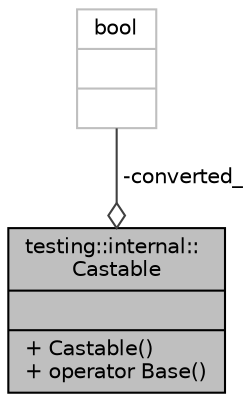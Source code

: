 digraph "testing::internal::Castable"
{
 // LATEX_PDF_SIZE
  bgcolor="transparent";
  edge [fontname="Helvetica",fontsize="10",labelfontname="Helvetica",labelfontsize="10"];
  node [fontname="Helvetica",fontsize="10",shape=record];
  Node1 [label="{testing::internal::\lCastable\n||+ Castable()\l+ operator Base()\l}",height=0.2,width=0.4,color="black", fillcolor="grey75", style="filled", fontcolor="black",tooltip=" "];
  Node2 -> Node1 [color="grey25",fontsize="10",style="solid",label=" -converted_" ,arrowhead="odiamond",fontname="Helvetica"];
  Node2 [label="{bool\n||}",height=0.2,width=0.4,color="grey75",tooltip=" "];
}
